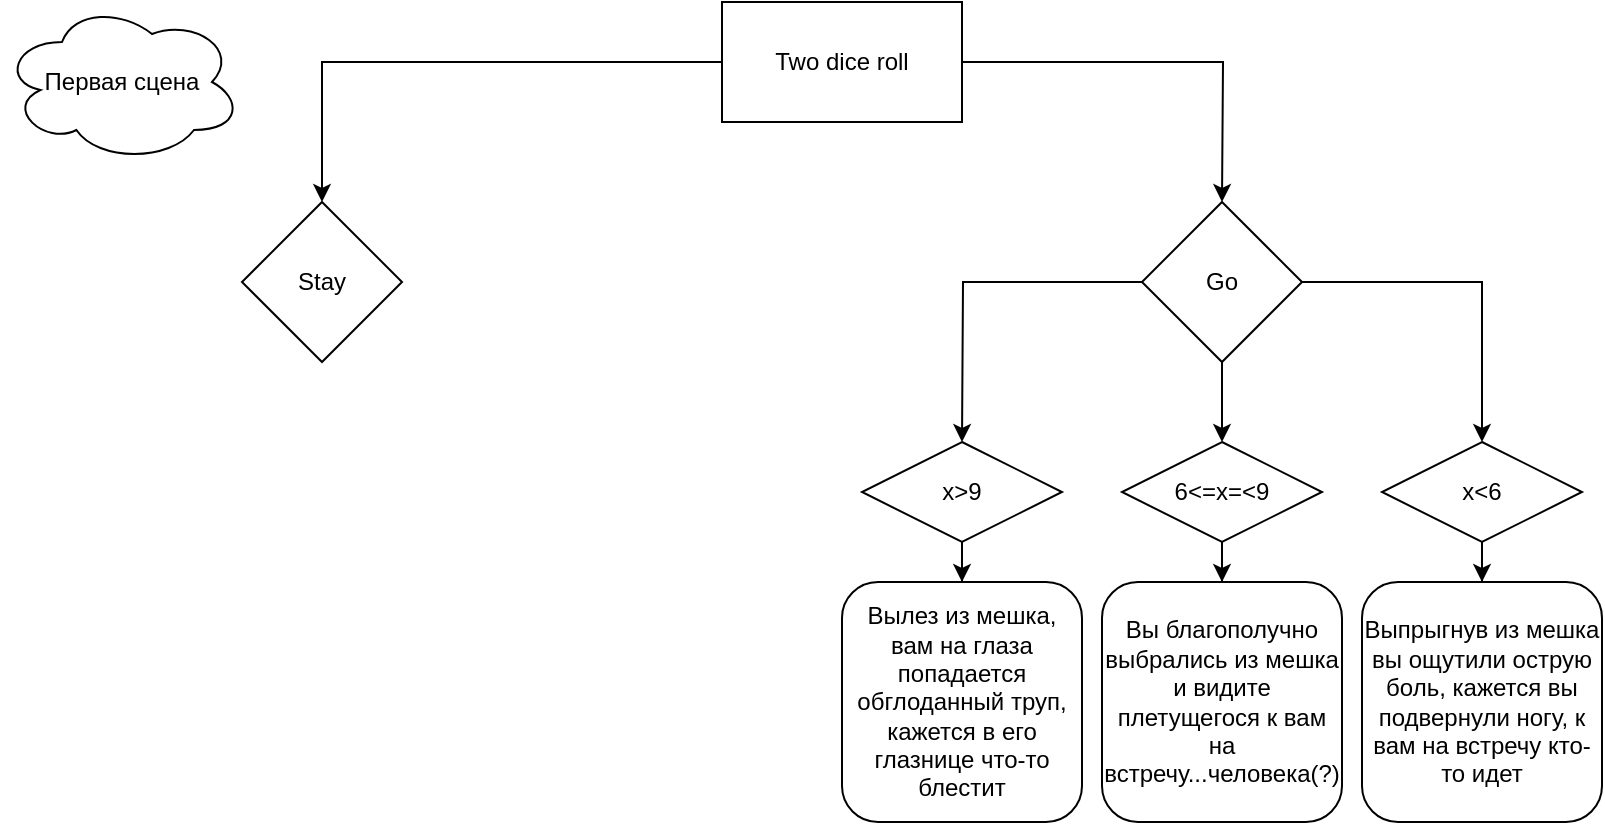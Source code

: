<mxfile version="13.4.8" type="github">
  <diagram id="TRBm2OMIK8R3OB51079k" name="Page-1">
    <mxGraphModel dx="868" dy="479" grid="1" gridSize="10" guides="1" tooltips="1" connect="1" arrows="1" fold="1" page="1" pageScale="1" pageWidth="827" pageHeight="1169" math="0" shadow="0">
      <root>
        <mxCell id="0" />
        <mxCell id="1" parent="0" />
        <mxCell id="Ahwwn8Vj5b49GTaoHTyp-6" style="edgeStyle=orthogonalEdgeStyle;rounded=0;orthogonalLoop=1;jettySize=auto;html=1;entryX=0.5;entryY=0;entryDx=0;entryDy=0;" edge="1" parent="1" source="Ahwwn8Vj5b49GTaoHTyp-1" target="Ahwwn8Vj5b49GTaoHTyp-8">
          <mxGeometry relative="1" as="geometry">
            <mxPoint x="231" y="120" as="targetPoint" />
            <Array as="points">
              <mxPoint x="160" y="50" />
            </Array>
          </mxGeometry>
        </mxCell>
        <mxCell id="Ahwwn8Vj5b49GTaoHTyp-7" style="edgeStyle=orthogonalEdgeStyle;rounded=0;orthogonalLoop=1;jettySize=auto;html=1;" edge="1" parent="1" source="Ahwwn8Vj5b49GTaoHTyp-1">
          <mxGeometry relative="1" as="geometry">
            <mxPoint x="610" y="120" as="targetPoint" />
          </mxGeometry>
        </mxCell>
        <mxCell id="Ahwwn8Vj5b49GTaoHTyp-1" value="Two dice roll" style="rounded=0;whiteSpace=wrap;html=1;" vertex="1" parent="1">
          <mxGeometry x="360" y="20" width="120" height="60" as="geometry" />
        </mxCell>
        <mxCell id="Ahwwn8Vj5b49GTaoHTyp-8" value="Stay" style="rhombus;whiteSpace=wrap;html=1;" vertex="1" parent="1">
          <mxGeometry x="120" y="120" width="80" height="80" as="geometry" />
        </mxCell>
        <mxCell id="Ahwwn8Vj5b49GTaoHTyp-13" style="edgeStyle=orthogonalEdgeStyle;rounded=0;orthogonalLoop=1;jettySize=auto;html=1;exitX=0;exitY=0.5;exitDx=0;exitDy=0;" edge="1" parent="1" source="Ahwwn8Vj5b49GTaoHTyp-10">
          <mxGeometry relative="1" as="geometry">
            <mxPoint x="480" y="240" as="targetPoint" />
          </mxGeometry>
        </mxCell>
        <mxCell id="Ahwwn8Vj5b49GTaoHTyp-14" style="edgeStyle=orthogonalEdgeStyle;rounded=0;orthogonalLoop=1;jettySize=auto;html=1;exitX=1;exitY=0.5;exitDx=0;exitDy=0;" edge="1" parent="1" source="Ahwwn8Vj5b49GTaoHTyp-10">
          <mxGeometry relative="1" as="geometry">
            <mxPoint x="740" y="240" as="targetPoint" />
            <Array as="points">
              <mxPoint x="740" y="160" />
              <mxPoint x="740" y="240" />
            </Array>
          </mxGeometry>
        </mxCell>
        <mxCell id="Ahwwn8Vj5b49GTaoHTyp-15" style="edgeStyle=orthogonalEdgeStyle;rounded=0;orthogonalLoop=1;jettySize=auto;html=1;exitX=0.5;exitY=1;exitDx=0;exitDy=0;" edge="1" parent="1" source="Ahwwn8Vj5b49GTaoHTyp-10">
          <mxGeometry relative="1" as="geometry">
            <mxPoint x="610" y="240" as="targetPoint" />
          </mxGeometry>
        </mxCell>
        <mxCell id="Ahwwn8Vj5b49GTaoHTyp-10" value="Go" style="rhombus;whiteSpace=wrap;html=1;" vertex="1" parent="1">
          <mxGeometry x="570" y="120" width="80" height="80" as="geometry" />
        </mxCell>
        <mxCell id="Ahwwn8Vj5b49GTaoHTyp-19" style="edgeStyle=orthogonalEdgeStyle;rounded=0;orthogonalLoop=1;jettySize=auto;html=1;exitX=0.5;exitY=1;exitDx=0;exitDy=0;" edge="1" parent="1" source="Ahwwn8Vj5b49GTaoHTyp-16" target="Ahwwn8Vj5b49GTaoHTyp-20">
          <mxGeometry relative="1" as="geometry">
            <mxPoint x="480" y="340" as="targetPoint" />
          </mxGeometry>
        </mxCell>
        <mxCell id="Ahwwn8Vj5b49GTaoHTyp-16" value="x&amp;gt;9" style="rhombus;whiteSpace=wrap;html=1;" vertex="1" parent="1">
          <mxGeometry x="430" y="240" width="100" height="50" as="geometry" />
        </mxCell>
        <mxCell id="Ahwwn8Vj5b49GTaoHTyp-21" style="edgeStyle=orthogonalEdgeStyle;rounded=0;orthogonalLoop=1;jettySize=auto;html=1;exitX=0.5;exitY=1;exitDx=0;exitDy=0;" edge="1" parent="1" source="Ahwwn8Vj5b49GTaoHTyp-17" target="Ahwwn8Vj5b49GTaoHTyp-22">
          <mxGeometry relative="1" as="geometry">
            <mxPoint x="610" y="310" as="targetPoint" />
          </mxGeometry>
        </mxCell>
        <mxCell id="Ahwwn8Vj5b49GTaoHTyp-17" value="6&amp;lt;=x=&amp;lt;9" style="rhombus;whiteSpace=wrap;html=1;" vertex="1" parent="1">
          <mxGeometry x="560" y="240" width="100" height="50" as="geometry" />
        </mxCell>
        <mxCell id="Ahwwn8Vj5b49GTaoHTyp-24" style="edgeStyle=orthogonalEdgeStyle;rounded=0;orthogonalLoop=1;jettySize=auto;html=1;entryX=0.5;entryY=0;entryDx=0;entryDy=0;" edge="1" parent="1" source="Ahwwn8Vj5b49GTaoHTyp-18" target="Ahwwn8Vj5b49GTaoHTyp-23">
          <mxGeometry relative="1" as="geometry" />
        </mxCell>
        <mxCell id="Ahwwn8Vj5b49GTaoHTyp-18" value="x&amp;lt;6" style="rhombus;whiteSpace=wrap;html=1;" vertex="1" parent="1">
          <mxGeometry x="690" y="240" width="100" height="50" as="geometry" />
        </mxCell>
        <mxCell id="Ahwwn8Vj5b49GTaoHTyp-20" value="Вылез из мешка, вам на глаза попадается обглоданный труп, кажется в его глазнице что-то блестит" style="rounded=1;whiteSpace=wrap;html=1;" vertex="1" parent="1">
          <mxGeometry x="420" y="310" width="120" height="120" as="geometry" />
        </mxCell>
        <mxCell id="Ahwwn8Vj5b49GTaoHTyp-22" value="Вы благополучно выбрались из мешка и видите плетущегося к вам на встречу...человека(?)" style="rounded=1;whiteSpace=wrap;html=1;" vertex="1" parent="1">
          <mxGeometry x="550" y="310" width="120" height="120" as="geometry" />
        </mxCell>
        <mxCell id="Ahwwn8Vj5b49GTaoHTyp-23" value="Выпрыгнув из мешка вы ощутили острую боль, кажется вы подвернули ногу, к вам на встречу кто-то идет" style="rounded=1;whiteSpace=wrap;html=1;" vertex="1" parent="1">
          <mxGeometry x="680" y="310" width="120" height="120" as="geometry" />
        </mxCell>
        <mxCell id="Ahwwn8Vj5b49GTaoHTyp-25" value="Первая сцена" style="ellipse;shape=cloud;whiteSpace=wrap;html=1;" vertex="1" parent="1">
          <mxGeometry y="20" width="120" height="80" as="geometry" />
        </mxCell>
      </root>
    </mxGraphModel>
  </diagram>
</mxfile>
